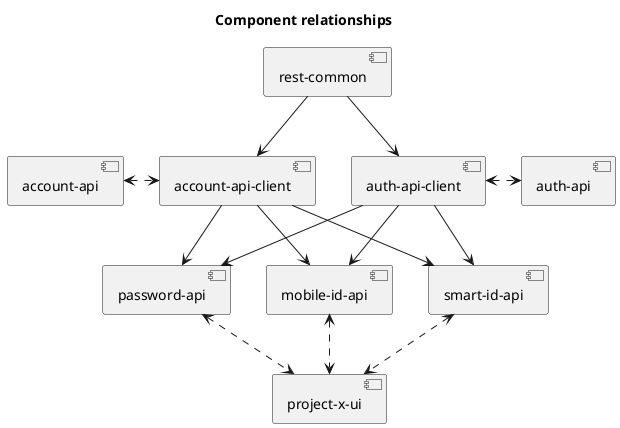 @startuml project-x

title Component relationships

[rest-common] as RestCommon
[account-api-client] as AccountApiClient
[auth-api-client] as AuthApiClient
[auth-api] as AuthApi
[account-api] as AccountApi
[password-api] as PasswordApi
[mobile-id-api] as MobileIdApi
[smart-id-api] as SmartIdApi
[project-x-ui] as UI

[AccountApiClient] <-up- [RestCommon]
[AuthApiClient] <-up- [RestCommon]

[PasswordApi] <..> UI
[MobileIdApi] <..> UI
[SmartIdApi] <..> UI

[AuthApi] <...left...> [AuthApiClient]
[AccountApi] <...right...> [AccountApiClient]

[AuthApiClient] --> [PasswordApi]
[AuthApiClient] --> [MobileIdApi]
[AuthApiClient] --> [SmartIdApi]

[AccountApiClient] --> [PasswordApi]
[AccountApiClient] --> [MobileIdApi]
[AccountApiClient] --> [SmartIdApi]

@enduml